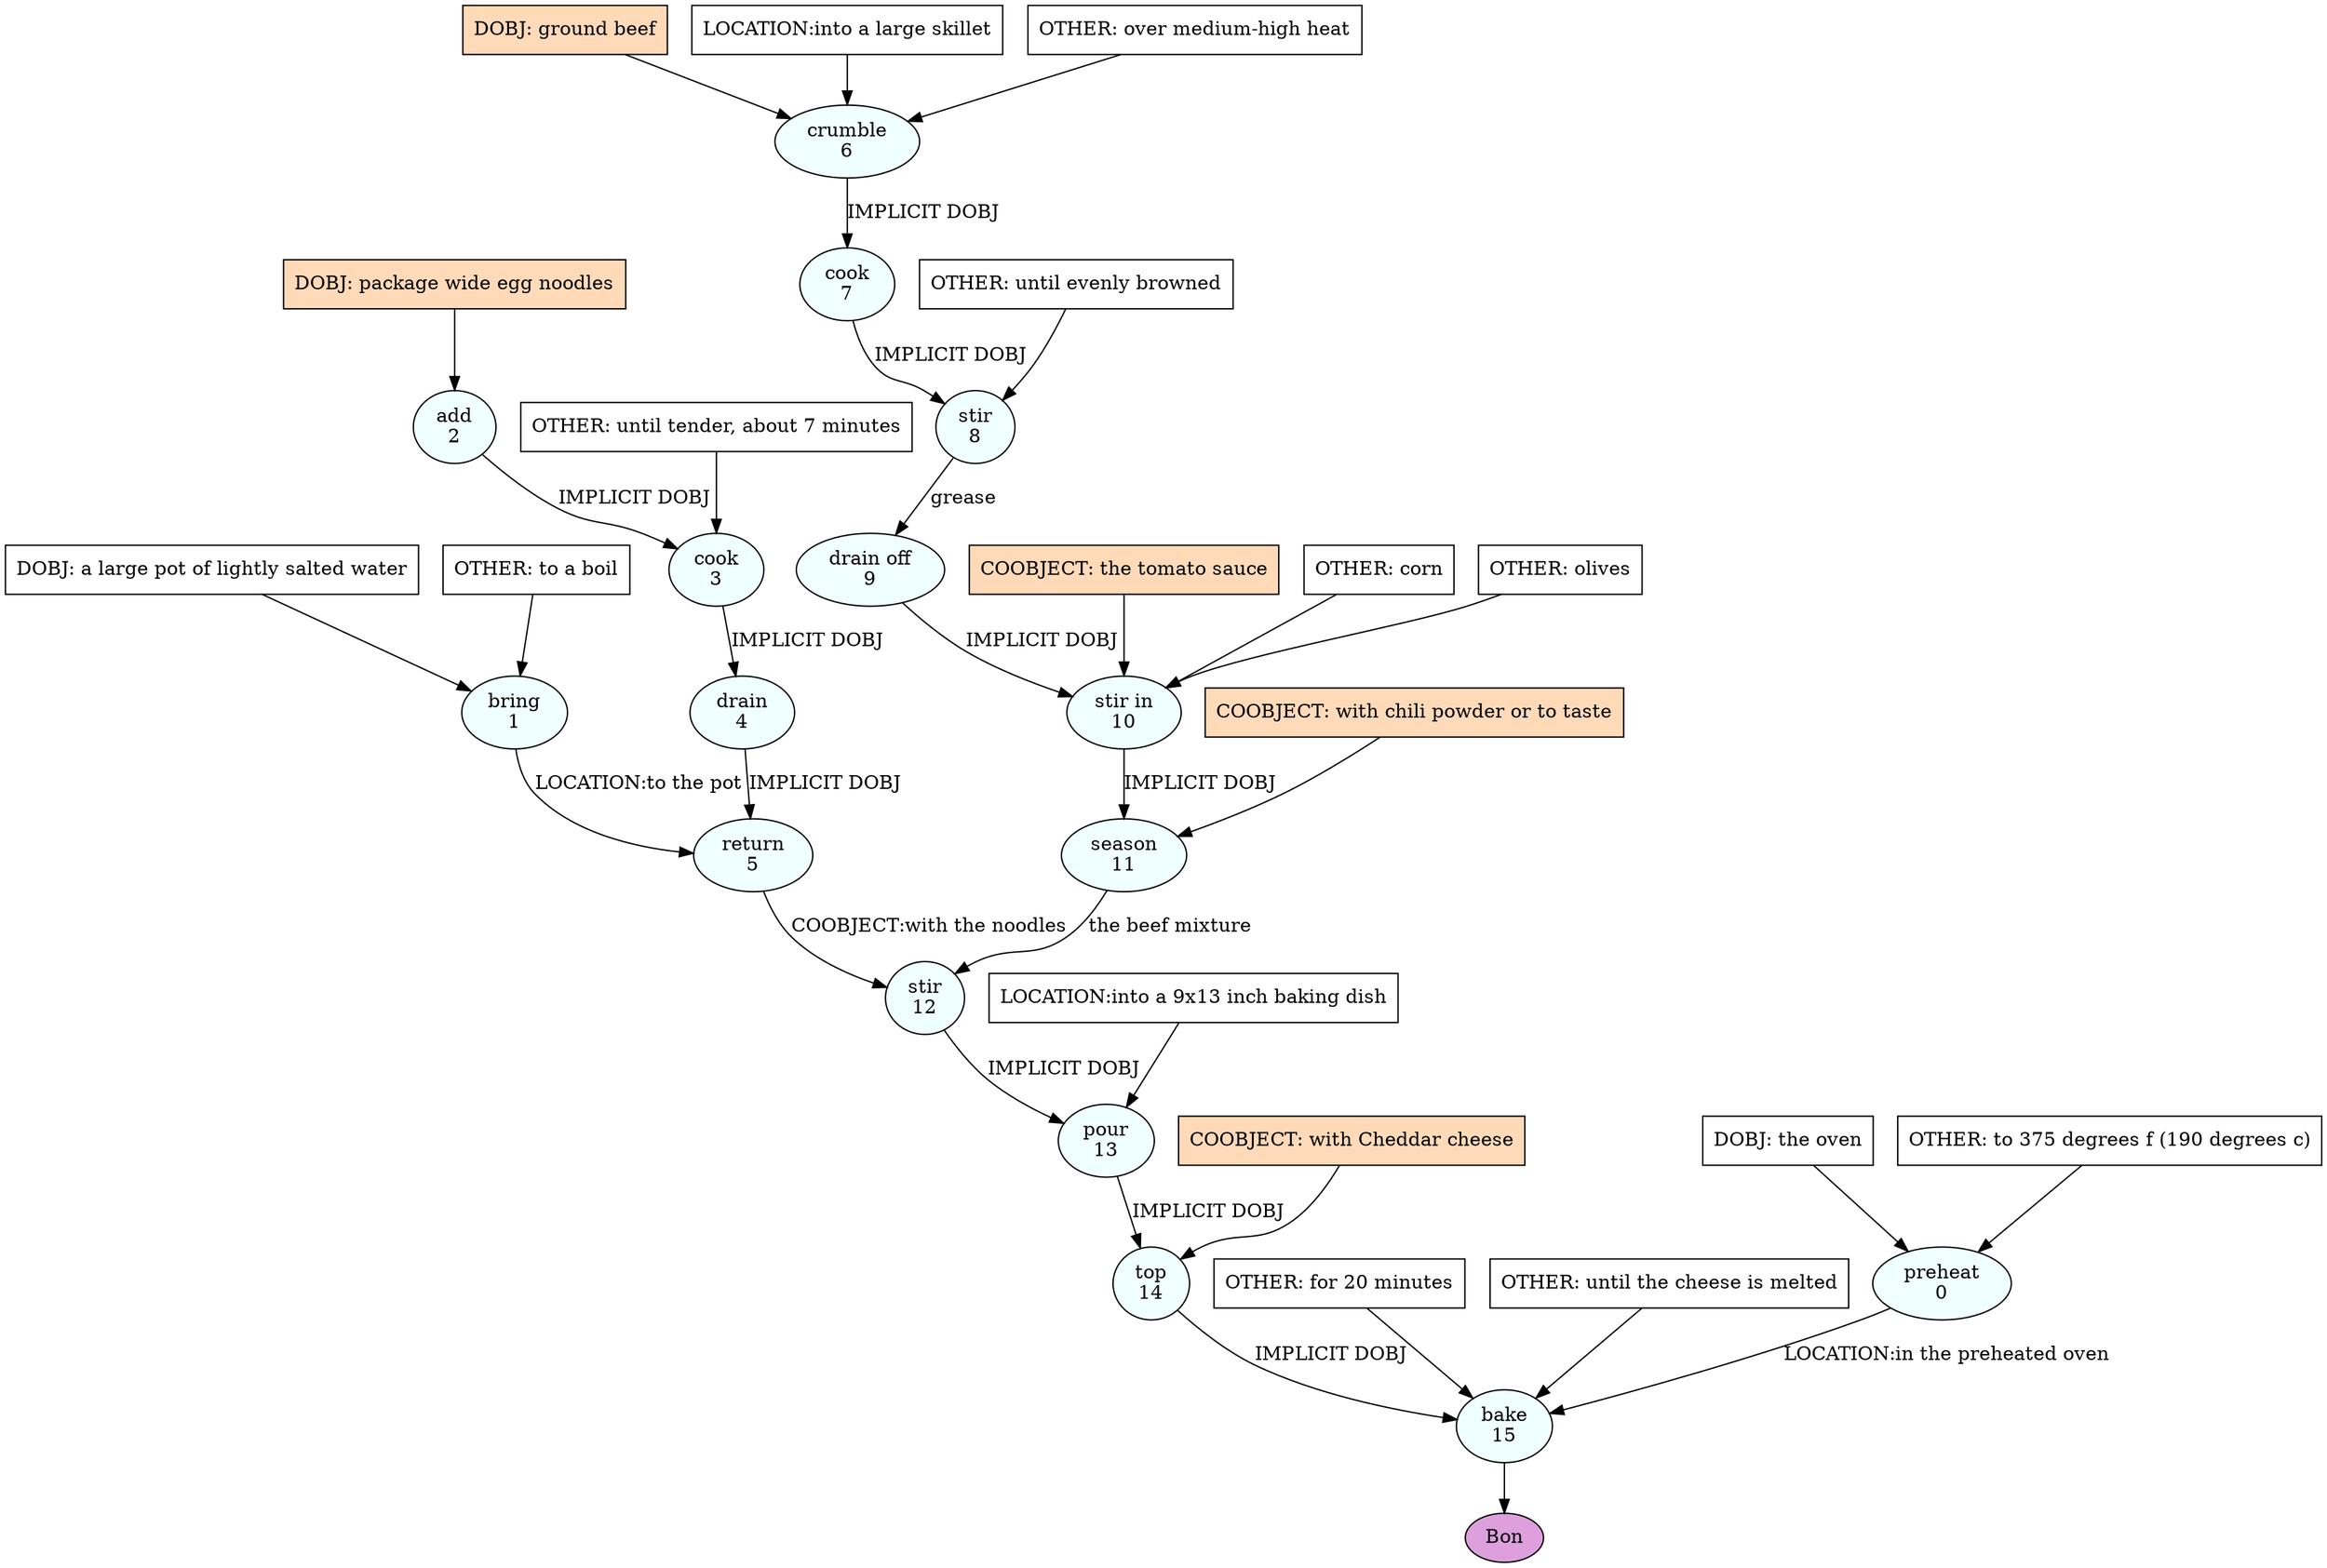 digraph recipe {
E0[label="preheat
0", shape=oval, style=filled, fillcolor=azure]
E1[label="bring
1", shape=oval, style=filled, fillcolor=azure]
E2[label="add
2", shape=oval, style=filled, fillcolor=azure]
E3[label="cook
3", shape=oval, style=filled, fillcolor=azure]
E4[label="drain
4", shape=oval, style=filled, fillcolor=azure]
E5[label="return
5", shape=oval, style=filled, fillcolor=azure]
E6[label="crumble
6", shape=oval, style=filled, fillcolor=azure]
E7[label="cook
7", shape=oval, style=filled, fillcolor=azure]
E8[label="stir
8", shape=oval, style=filled, fillcolor=azure]
E9[label="drain off
9", shape=oval, style=filled, fillcolor=azure]
E10[label="stir in
10", shape=oval, style=filled, fillcolor=azure]
E11[label="season
11", shape=oval, style=filled, fillcolor=azure]
E12[label="stir
12", shape=oval, style=filled, fillcolor=azure]
E13[label="pour
13", shape=oval, style=filled, fillcolor=azure]
E14[label="top
14", shape=oval, style=filled, fillcolor=azure]
E15[label="bake
15", shape=oval, style=filled, fillcolor=azure]
D1[label="DOBJ: a large pot of lightly salted water", shape=box, style=filled, fillcolor=white]
D1 -> E1
O1_0[label="OTHER: to a boil", shape=box, style=filled, fillcolor=white]
O1_0 -> E1
D6[label="DOBJ: ground beef", shape=box, style=filled, fillcolor=peachpuff]
D6 -> E6
P6_0[label="LOCATION:into a large skillet", shape=box, style=filled, fillcolor=white]
P6_0 -> E6
O6_0[label="OTHER: over medium-high heat", shape=box, style=filled, fillcolor=white]
O6_0 -> E6
D2[label="DOBJ: package wide egg noodles", shape=box, style=filled, fillcolor=peachpuff]
D2 -> E2
D0[label="DOBJ: the oven", shape=box, style=filled, fillcolor=white]
D0 -> E0
O0_0[label="OTHER: to 375 degrees f (190 degrees c)", shape=box, style=filled, fillcolor=white]
O0_0 -> E0
E2 -> E3 [label="IMPLICIT DOBJ"]
O3_0_0[label="OTHER: until tender, about 7 minutes", shape=box, style=filled, fillcolor=white]
O3_0_0 -> E3
E3 -> E4 [label="IMPLICIT DOBJ"]
E4 -> E5 [label="IMPLICIT DOBJ"]
E1 -> E5 [label="LOCATION:to the pot"]
E6 -> E7 [label="IMPLICIT DOBJ"]
E7 -> E8 [label="IMPLICIT DOBJ"]
O8_0_0[label="OTHER: until evenly browned", shape=box, style=filled, fillcolor=white]
O8_0_0 -> E8
E8 -> E9 [label="grease"]
E9 -> E10 [label="IMPLICIT DOBJ"]
P10_0_ing[label="COOBJECT: the tomato sauce", shape=box, style=filled, fillcolor=peachpuff]
P10_0_ing -> E10
O10_0_0[label="OTHER: corn", shape=box, style=filled, fillcolor=white]
O10_0_0 -> E10
O10_1_0[label="OTHER: olives", shape=box, style=filled, fillcolor=white]
O10_1_0 -> E10
E10 -> E11 [label="IMPLICIT DOBJ"]
P11_0_ing[label="COOBJECT: with chili powder or to taste", shape=box, style=filled, fillcolor=peachpuff]
P11_0_ing -> E11
E11 -> E12 [label="the beef mixture"]
E5 -> E12 [label="COOBJECT:with the noodles"]
E12 -> E13 [label="IMPLICIT DOBJ"]
P13_0_0[label="LOCATION:into a 9x13 inch baking dish", shape=box, style=filled, fillcolor=white]
P13_0_0 -> E13
E13 -> E14 [label="IMPLICIT DOBJ"]
P14_0_ing[label="COOBJECT: with Cheddar cheese", shape=box, style=filled, fillcolor=peachpuff]
P14_0_ing -> E14
E14 -> E15 [label="IMPLICIT DOBJ"]
E0 -> E15 [label="LOCATION:in the preheated oven"]
O15_0_0[label="OTHER: for 20 minutes", shape=box, style=filled, fillcolor=white]
O15_0_0 -> E15
O15_1_0[label="OTHER: until the cheese is melted", shape=box, style=filled, fillcolor=white]
O15_1_0 -> E15
EOR[label="Bon", shape=oval, style=filled, fillcolor=plum]
E15 -> EOR
}
